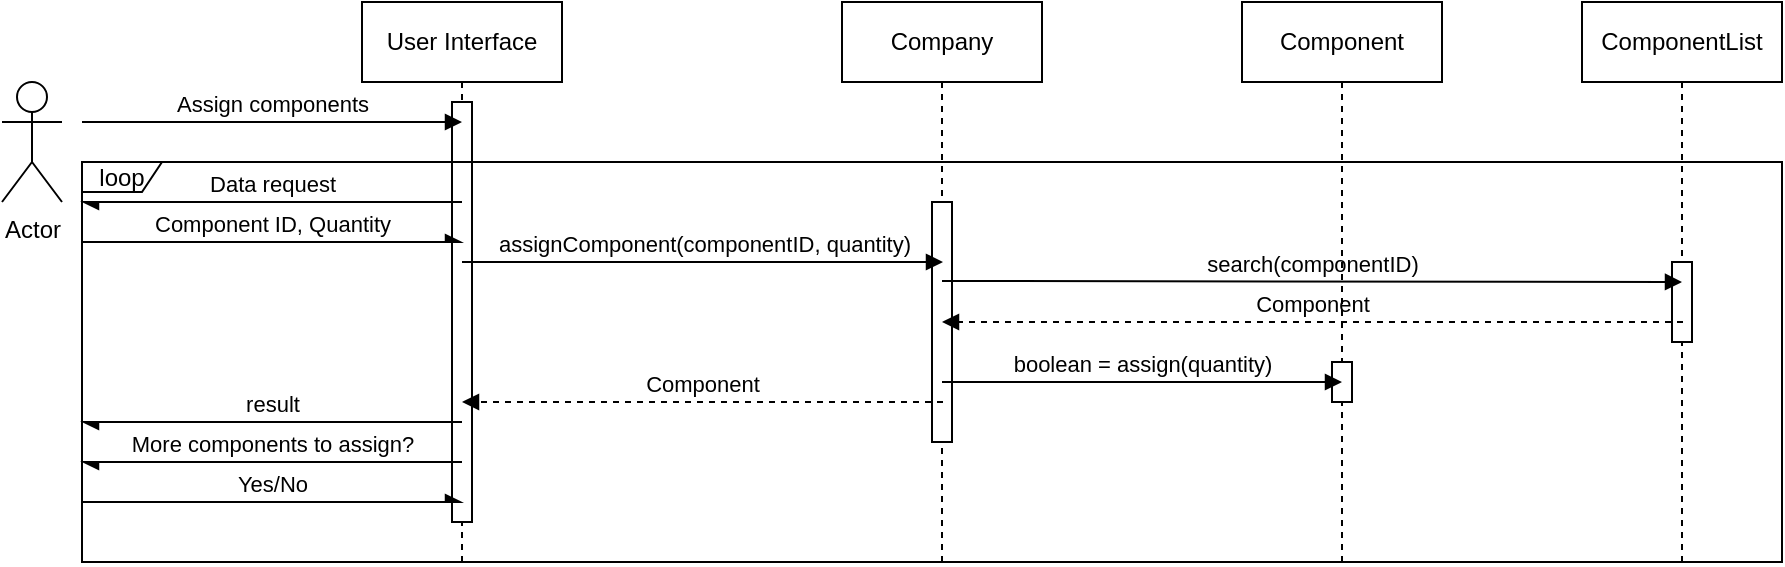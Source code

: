 <mxfile version="13.8.1" type="device"><diagram id="kgpKYQtTHZ0yAKxKKP6v" name="Page-1"><mxGraphModel dx="1185" dy="678" grid="1" gridSize="10" guides="1" tooltips="1" connect="0" arrows="1" fold="1" page="1" pageScale="1" pageWidth="850" pageHeight="1100" math="0" shadow="0"><root><mxCell id="0"/><mxCell id="1" parent="0"/><mxCell id="7krs8nspehexMIeXp5fM-1" value="Actor" style="shape=umlActor;verticalLabelPosition=bottom;verticalAlign=top;html=1;fillColor=none;" vertex="1" parent="1"><mxGeometry x="10" y="120" width="30" height="60" as="geometry"/></mxCell><mxCell id="7krs8nspehexMIeXp5fM-5" value="User Interface" style="shape=umlLifeline;perimeter=lifelinePerimeter;whiteSpace=wrap;html=1;container=1;collapsible=0;recursiveResize=0;outlineConnect=0;fillColor=none;" vertex="1" parent="1"><mxGeometry x="190" y="80" width="100" height="50" as="geometry"/></mxCell><mxCell id="7krs8nspehexMIeXp5fM-17" value="" style="html=1;points=[];perimeter=orthogonalPerimeter;fontFamily=Helvetica;fillColor=none;" vertex="1" parent="7krs8nspehexMIeXp5fM-5"><mxGeometry x="45" y="50" width="10" height="210" as="geometry"/></mxCell><mxCell id="7krs8nspehexMIeXp5fM-6" value="Company" style="shape=umlLifeline;perimeter=lifelinePerimeter;whiteSpace=wrap;html=1;container=1;collapsible=0;recursiveResize=0;outlineConnect=0;fillColor=none;" vertex="1" parent="1"><mxGeometry x="430" y="80" width="100" height="100" as="geometry"/></mxCell><mxCell id="7krs8nspehexMIeXp5fM-20" value="" style="html=1;points=[];perimeter=orthogonalPerimeter;fontFamily=Helvetica;fillColor=none;" vertex="1" parent="7krs8nspehexMIeXp5fM-6"><mxGeometry x="45" y="100" width="10" height="120" as="geometry"/></mxCell><mxCell id="7krs8nspehexMIeXp5fM-7" value="ComponentList" style="shape=umlLifeline;perimeter=lifelinePerimeter;whiteSpace=wrap;html=1;container=1;collapsible=0;recursiveResize=0;outlineConnect=0;fillColor=none;" vertex="1" parent="1"><mxGeometry x="800" y="80" width="100" height="130" as="geometry"/></mxCell><mxCell id="7krs8nspehexMIeXp5fM-27" value="" style="html=1;points=[];perimeter=orthogonalPerimeter;fontFamily=Helvetica;fillColor=none;" vertex="1" parent="7krs8nspehexMIeXp5fM-7"><mxGeometry x="45" y="130" width="10" height="40" as="geometry"/></mxCell><mxCell id="7krs8nspehexMIeXp5fM-16" value="&lt;div&gt;&lt;font style=&quot;font-size: 11px&quot;&gt;Assign components&lt;/font&gt;&lt;/div&gt;" style="html=1;verticalAlign=bottom;startArrow=none;startFill=0;endArrow=block;startSize=8;fontFamily=Helvetica;labelBackgroundColor=none;" edge="1" parent="1"><mxGeometry width="60" relative="1" as="geometry"><mxPoint x="50" y="140" as="sourcePoint"/><mxPoint x="240" y="140" as="targetPoint"/></mxGeometry></mxCell><mxCell id="7krs8nspehexMIeXp5fM-18" value="Data request" style="html=1;verticalAlign=bottom;endArrow=async;fontFamily=Helvetica;endFill=1;labelBackgroundColor=none;" edge="1" parent="1"><mxGeometry width="80" relative="1" as="geometry"><mxPoint x="240" y="180" as="sourcePoint"/><mxPoint x="50" y="180" as="targetPoint"/></mxGeometry></mxCell><mxCell id="7krs8nspehexMIeXp5fM-19" value="Component ID, Quantity" style="html=1;verticalAlign=bottom;endArrow=async;fontFamily=Helvetica;endFill=1;labelBackgroundColor=none;" edge="1" parent="1"><mxGeometry width="80" relative="1" as="geometry"><mxPoint x="50" y="200" as="sourcePoint"/><mxPoint x="240" y="200" as="targetPoint"/></mxGeometry></mxCell><mxCell id="7krs8nspehexMIeXp5fM-25" value="search(componentID)" style="html=1;verticalAlign=bottom;endArrow=block;fontFamily=Helvetica;labelBackgroundColor=none;" edge="1" parent="1"><mxGeometry width="80" relative="1" as="geometry"><mxPoint x="480" y="219.5" as="sourcePoint"/><mxPoint x="850" y="220" as="targetPoint"/></mxGeometry></mxCell><mxCell id="7krs8nspehexMIeXp5fM-31" value="result" style="html=1;verticalAlign=bottom;endArrow=async;fontFamily=Helvetica;endFill=1;labelBackgroundColor=none;" edge="1" parent="1"><mxGeometry width="80" relative="1" as="geometry"><mxPoint x="240" y="290" as="sourcePoint"/><mxPoint x="50" y="290" as="targetPoint"/></mxGeometry></mxCell><mxCell id="7krs8nspehexMIeXp5fM-33" value="Component" style="shape=umlLifeline;perimeter=lifelinePerimeter;whiteSpace=wrap;html=1;container=1;collapsible=0;recursiveResize=0;outlineConnect=0;fontFamily=Helvetica;fillColor=none;" vertex="1" parent="1"><mxGeometry x="630" y="80" width="100" height="180" as="geometry"/></mxCell><mxCell id="7krs8nspehexMIeXp5fM-34" value="" style="html=1;points=[];perimeter=orthogonalPerimeter;fontFamily=Helvetica;fillColor=none;" vertex="1" parent="7krs8nspehexMIeXp5fM-33"><mxGeometry x="45" y="180" width="10" height="20" as="geometry"/></mxCell><mxCell id="7krs8nspehexMIeXp5fM-35" value="boolean = assign(quantity)" style="html=1;verticalAlign=bottom;endArrow=block;fontFamily=Helvetica;labelBackgroundColor=none;" edge="1" parent="1"><mxGeometry width="80" relative="1" as="geometry"><mxPoint x="480" y="270" as="sourcePoint"/><mxPoint x="680" y="270" as="targetPoint"/></mxGeometry></mxCell><mxCell id="7krs8nspehexMIeXp5fM-37" value="Component" style="html=1;verticalAlign=bottom;endArrow=block;fontFamily=Helvetica;dashed=1;labelBackgroundColor=none;" edge="1" parent="1"><mxGeometry width="80" relative="1" as="geometry"><mxPoint x="480.5" y="280" as="sourcePoint"/><mxPoint x="240" y="280" as="targetPoint"/></mxGeometry></mxCell><mxCell id="7krs8nspehexMIeXp5fM-38" value="More components to assign?" style="html=1;verticalAlign=bottom;endArrow=async;fontFamily=Helvetica;endFill=1;labelBackgroundColor=none;" edge="1" parent="1"><mxGeometry width="80" relative="1" as="geometry"><mxPoint x="240" y="310" as="sourcePoint"/><mxPoint x="50" y="310" as="targetPoint"/></mxGeometry></mxCell><mxCell id="7krs8nspehexMIeXp5fM-39" value="Yes/No" style="html=1;verticalAlign=bottom;endArrow=async;fontFamily=Helvetica;endFill=1;labelBackgroundColor=none;" edge="1" parent="1"><mxGeometry width="80" relative="1" as="geometry"><mxPoint x="50" y="330" as="sourcePoint"/><mxPoint x="240" y="330" as="targetPoint"/></mxGeometry></mxCell><mxCell id="7krs8nspehexMIeXp5fM-43" value="assignComponent(componentID, quantity)" style="html=1;verticalAlign=bottom;endArrow=block;fontFamily=Helvetica;labelBackgroundColor=none;" edge="1" parent="1"><mxGeometry width="80" relative="1" as="geometry"><mxPoint x="240" y="210" as="sourcePoint"/><mxPoint x="480.5" y="210" as="targetPoint"/></mxGeometry></mxCell><mxCell id="7krs8nspehexMIeXp5fM-44" value="loop" style="shape=umlFrame;whiteSpace=wrap;html=1;fontFamily=Helvetica;width=40;height=15;fillColor=none;" vertex="1" parent="1"><mxGeometry x="50" y="160" width="850" height="200" as="geometry"/></mxCell><mxCell id="7krs8nspehexMIeXp5fM-54" value="Component" style="html=1;verticalAlign=bottom;endArrow=block;fontFamily=Helvetica;dashed=1;labelBackgroundColor=none;" edge="1" parent="1"><mxGeometry width="80" relative="1" as="geometry"><mxPoint x="850.5" y="240" as="sourcePoint"/><mxPoint x="480" y="240" as="targetPoint"/></mxGeometry></mxCell><mxCell id="7krs8nspehexMIeXp5fM-55" value="" style="endArrow=none;dashed=1;html=1;labelBackgroundColor=none;fontFamily=Helvetica;" edge="1" parent="1"><mxGeometry width="50" height="50" relative="1" as="geometry"><mxPoint x="240" y="360" as="sourcePoint"/><mxPoint x="240" y="340" as="targetPoint"/></mxGeometry></mxCell><mxCell id="7krs8nspehexMIeXp5fM-56" value="" style="endArrow=none;dashed=1;html=1;labelBackgroundColor=none;fontFamily=Helvetica;" edge="1" parent="1"><mxGeometry width="50" height="50" relative="1" as="geometry"><mxPoint x="480" y="360" as="sourcePoint"/><mxPoint x="480" y="300" as="targetPoint"/></mxGeometry></mxCell><mxCell id="7krs8nspehexMIeXp5fM-57" value="" style="endArrow=none;dashed=1;html=1;labelBackgroundColor=none;fontFamily=Helvetica;" edge="1" parent="1"><mxGeometry width="50" height="50" relative="1" as="geometry"><mxPoint x="680" y="360" as="sourcePoint"/><mxPoint x="680" y="280" as="targetPoint"/></mxGeometry></mxCell><mxCell id="7krs8nspehexMIeXp5fM-58" value="" style="endArrow=none;dashed=1;html=1;labelBackgroundColor=none;fontFamily=Helvetica;" edge="1" parent="1"><mxGeometry width="50" height="50" relative="1" as="geometry"><mxPoint x="850" y="360" as="sourcePoint"/><mxPoint x="850" y="250" as="targetPoint"/></mxGeometry></mxCell></root></mxGraphModel></diagram></mxfile>